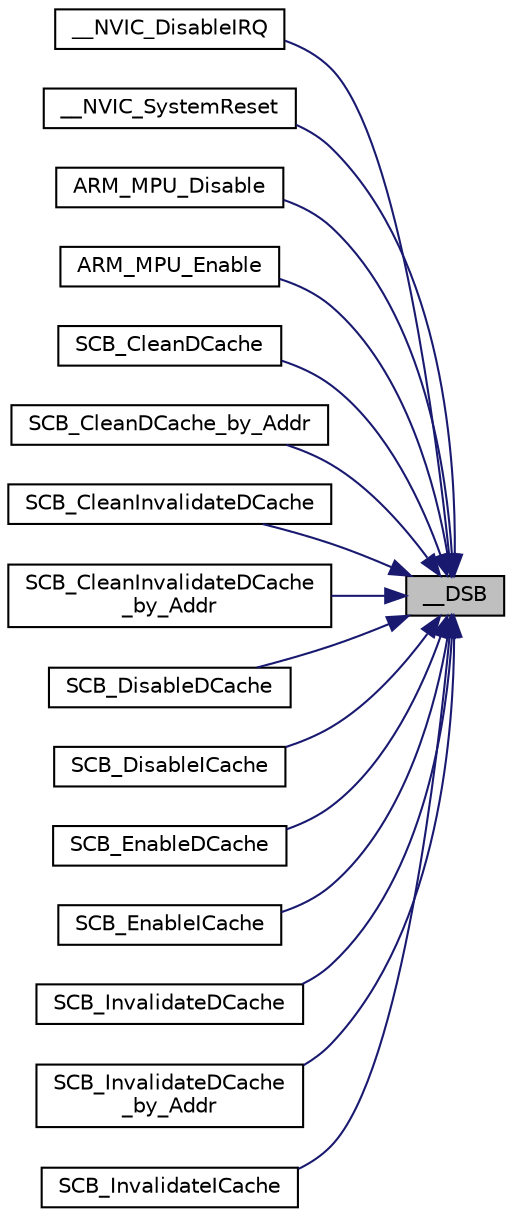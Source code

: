 digraph "__DSB"
{
 // LATEX_PDF_SIZE
  edge [fontname="Helvetica",fontsize="10",labelfontname="Helvetica",labelfontsize="10"];
  node [fontname="Helvetica",fontsize="10",shape=record];
  rankdir="RL";
  Node1 [label="__DSB",height=0.2,width=0.4,color="black", fillcolor="grey75", style="filled", fontcolor="black",tooltip="Data Synchronization Barrier."];
  Node1 -> Node2 [dir="back",color="midnightblue",fontsize="10",style="solid",fontname="Helvetica"];
  Node2 [label="__NVIC_DisableIRQ",height=0.2,width=0.4,color="black", fillcolor="white", style="filled",URL="$group___c_m_s_i_s___core___n_v_i_c_functions.html#gae016e4c1986312044ee768806537d52f",tooltip="Disable Interrupt."];
  Node1 -> Node3 [dir="back",color="midnightblue",fontsize="10",style="solid",fontname="Helvetica"];
  Node3 [label="__NVIC_SystemReset",height=0.2,width=0.4,color="black", fillcolor="white", style="filled",URL="$group___c_m_s_i_s___core___n_v_i_c_functions.html#ga0d9aa2d30fa54b41eb780c16e35b676c",tooltip="System Reset."];
  Node1 -> Node4 [dir="back",color="midnightblue",fontsize="10",style="solid",fontname="Helvetica"];
  Node4 [label="ARM_MPU_Disable",height=0.2,width=0.4,color="black", fillcolor="white", style="filled",URL="$mpu__armv7_8h.html#a61814eba4652a0fdfb76bbe222086327",tooltip=" "];
  Node1 -> Node5 [dir="back",color="midnightblue",fontsize="10",style="solid",fontname="Helvetica"];
  Node5 [label="ARM_MPU_Enable",height=0.2,width=0.4,color="black", fillcolor="white", style="filled",URL="$mpu__armv7_8h.html#a5a3f40314553baccdeea551f86d9a997",tooltip=" "];
  Node1 -> Node6 [dir="back",color="midnightblue",fontsize="10",style="solid",fontname="Helvetica"];
  Node6 [label="SCB_CleanDCache",height=0.2,width=0.4,color="black", fillcolor="white", style="filled",URL="$group___c_m_s_i_s___core___cache_functions.html#ga55583e3065c6eabca204b8b89b121c4c",tooltip="Clean D-Cache."];
  Node1 -> Node7 [dir="back",color="midnightblue",fontsize="10",style="solid",fontname="Helvetica"];
  Node7 [label="SCB_CleanDCache_by_Addr",height=0.2,width=0.4,color="black", fillcolor="white", style="filled",URL="$group___c_m_s_i_s___core___cache_functions.html#ga696fadbf7b9cc71dad42fab61873a40d",tooltip="D-Cache Clean by address."];
  Node1 -> Node8 [dir="back",color="midnightblue",fontsize="10",style="solid",fontname="Helvetica"];
  Node8 [label="SCB_CleanInvalidateDCache",height=0.2,width=0.4,color="black", fillcolor="white", style="filled",URL="$group___c_m_s_i_s___core___cache_functions.html#ga1b741def9e3b2ca97dc9ea49b8ce505c",tooltip="Clean & Invalidate D-Cache."];
  Node1 -> Node9 [dir="back",color="midnightblue",fontsize="10",style="solid",fontname="Helvetica"];
  Node9 [label="SCB_CleanInvalidateDCache\l_by_Addr",height=0.2,width=0.4,color="black", fillcolor="white", style="filled",URL="$group___c_m_s_i_s___core___cache_functions.html#ga630131b2572eaa16b569ed364dfc895e",tooltip="D-Cache Clean and Invalidate by address."];
  Node1 -> Node10 [dir="back",color="midnightblue",fontsize="10",style="solid",fontname="Helvetica"];
  Node10 [label="SCB_DisableDCache",height=0.2,width=0.4,color="black", fillcolor="white", style="filled",URL="$group___c_m_s_i_s___core___cache_functions.html#ga6468170f90d270caab8116e7a4f0b5fe",tooltip="Disable D-Cache."];
  Node1 -> Node11 [dir="back",color="midnightblue",fontsize="10",style="solid",fontname="Helvetica"];
  Node11 [label="SCB_DisableICache",height=0.2,width=0.4,color="black", fillcolor="white", style="filled",URL="$group___c_m_s_i_s___core___cache_functions.html#gaba757390852f95b3ac2d8638c717d8d8",tooltip="Disable I-Cache."];
  Node1 -> Node12 [dir="back",color="midnightblue",fontsize="10",style="solid",fontname="Helvetica"];
  Node12 [label="SCB_EnableDCache",height=0.2,width=0.4,color="black", fillcolor="white", style="filled",URL="$group___c_m_s_i_s___core___cache_functions.html#ga63aa640d9006021a796a5dcf9c7180b6",tooltip="Enable D-Cache."];
  Node1 -> Node13 [dir="back",color="midnightblue",fontsize="10",style="solid",fontname="Helvetica"];
  Node13 [label="SCB_EnableICache",height=0.2,width=0.4,color="black", fillcolor="white", style="filled",URL="$group___c_m_s_i_s___core___cache_functions.html#gaf9e7c6c8e16ada1f95e5bf5a03505b68",tooltip="Enable I-Cache."];
  Node1 -> Node14 [dir="back",color="midnightblue",fontsize="10",style="solid",fontname="Helvetica"];
  Node14 [label="SCB_InvalidateDCache",height=0.2,width=0.4,color="black", fillcolor="white", style="filled",URL="$group___c_m_s_i_s___core___cache_functions.html#gace2d30db08887d0bdb818b8a785a5ce6",tooltip="Invalidate D-Cache."];
  Node1 -> Node15 [dir="back",color="midnightblue",fontsize="10",style="solid",fontname="Helvetica"];
  Node15 [label="SCB_InvalidateDCache\l_by_Addr",height=0.2,width=0.4,color="black", fillcolor="white", style="filled",URL="$group___c_m_s_i_s___core___cache_functions.html#ga503ef7ef58c0773defd15a82f6336c09",tooltip="D-Cache Invalidate by address."];
  Node1 -> Node16 [dir="back",color="midnightblue",fontsize="10",style="solid",fontname="Helvetica"];
  Node16 [label="SCB_InvalidateICache",height=0.2,width=0.4,color="black", fillcolor="white", style="filled",URL="$group___c_m_s_i_s___core___cache_functions.html#ga50d373a785edd782c5de5a3b55e30ff3",tooltip="Invalidate I-Cache."];
}
